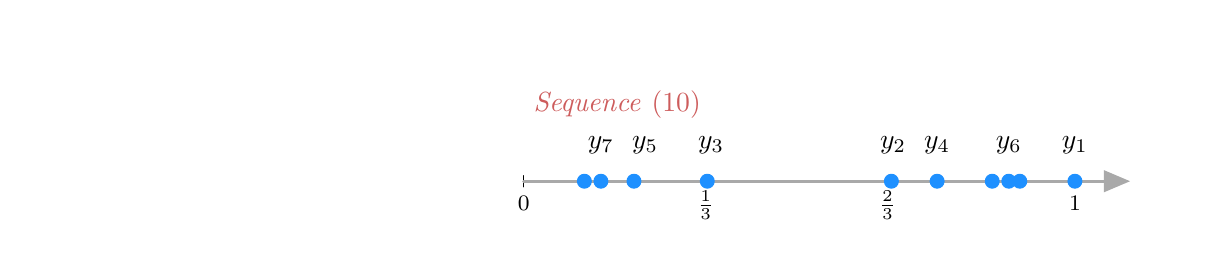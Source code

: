 \begin{tikzpicture}[line cap=round,line join=round,>=triangle 45,x=7cm,y=1.5cm]
\foreach \x in {0,1}
\draw[shift={(\x,0)},color=black] (0pt,2pt) -- (0pt,-2pt) node[below] {\footnotesize $\x$};
\clip(-0.9,-0.45) rectangle (1.2,1.3);
\draw (10.457,-0.03) node[anchor=north west] {$n$};
\draw [->,line width=1.2pt,color=DarkGray] (0.,0.) -- (1.1,0.);
\draw (1,0.15) node[above] {$y_{1}$};
\draw (0.67,0.15) node[above] {$y_{2}$};
\draw (0.66,0) node[below] {\footnotesize $\frac{2}{3}$};
\draw (0.33,0) node[below] {\footnotesize $\frac{1}{3}$};
\draw (0.34,0.15) node[above] {$y_{3}$};
\draw (.75,0.15) node[above] {$y_{4}$};
\draw (0.22,0.15) node[above] {$y_{5}$};
\draw (0.88,0.15) node[above] {$y_{6}$};
\draw (0.14,0.15) node[above] {$y_{7}$};
\draw (0,0.85) node[anchor=north west,color=IndianRed] {\textit{Sequence} (10)};
\begin{scriptsize}
\filldraw [DodgerBlue] (1,0) circle (2.5pt);
\filldraw [DodgerBlue] (0.667,0) circle (2.5pt);
\filldraw [DodgerBlue] (0.333,0) circle (2.5pt);
\filldraw [DodgerBlue] (0.75,0) circle (2.5pt);
\filldraw [DodgerBlue] (0.2,0) circle (2.5pt);
\filldraw [DodgerBlue] (0.85,0) circle (2.5pt);
\filldraw [DodgerBlue] (0.14,0) circle (2.5pt);
\filldraw [DodgerBlue] (0.88,0) circle (2.5pt);
\filldraw [DodgerBlue] (0.11,0) circle (2.5pt);
\filldraw [DodgerBlue] (0.9,0) circle (2.5pt);
\end{scriptsize}
\end{tikzpicture}